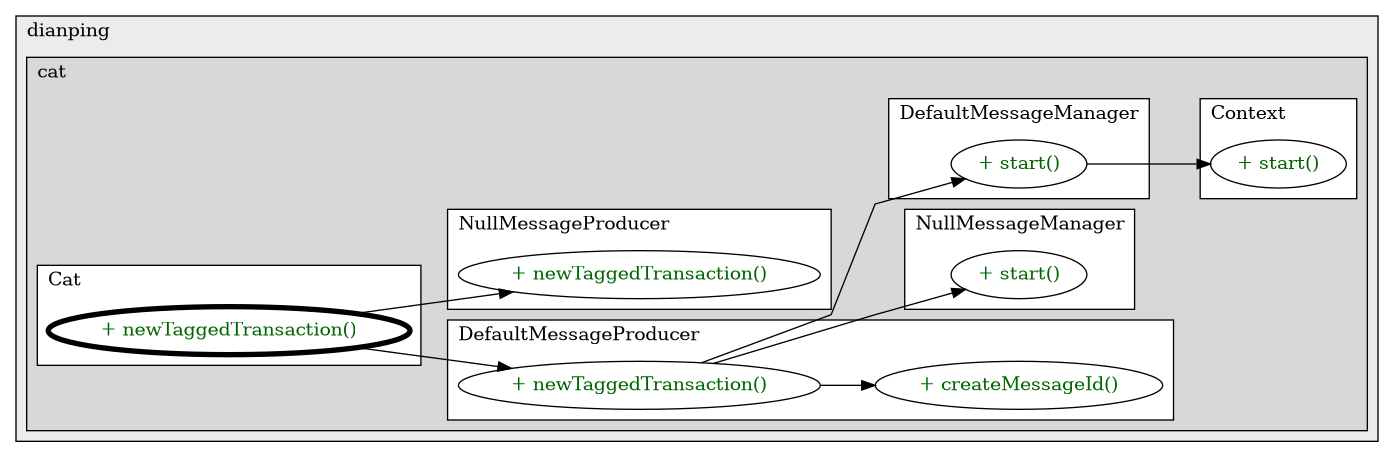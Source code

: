 @startuml

/' diagram meta data start
config=CallConfiguration;
{
  "rootMethod": "com.dianping.cat.Cat#newTaggedTransaction(String,String,String)",
  "projectClassification": {
    "searchMode": "OpenProject", // OpenProject, AllProjects
    "includedProjects": "",
    "pathEndKeywords": "*.impl",
    "isClientPath": "",
    "isClientName": "",
    "isTestPath": "",
    "isTestName": "",
    "isMappingPath": "",
    "isMappingName": "",
    "isDataAccessPath": "",
    "isDataAccessName": "",
    "isDataStructurePath": "",
    "isDataStructureName": "",
    "isInterfaceStructuresPath": "",
    "isInterfaceStructuresName": "",
    "isEntryPointPath": "",
    "isEntryPointName": ""
  },
  "graphRestriction": {
    "classPackageExcludeFilter": "",
    "classPackageIncludeFilter": "",
    "classNameExcludeFilter": "",
    "classNameIncludeFilter": "",
    "methodNameExcludeFilter": "",
    "methodNameIncludeFilter": "",
    "removeByInheritance": "", // inheritance/annotation based filtering is done in a second step
    "removeByAnnotation": "",
    "removeByClassPackage": "", // cleanup the graph after inheritance/annotation based filtering is done
    "removeByClassName": "",
    "cutMappings": false,
    "cutEnum": true,
    "cutTests": true,
    "cutClient": true,
    "cutDataAccess": true,
    "cutInterfaceStructures": true,
    "cutDataStructures": true,
    "cutGetterAndSetter": true,
    "cutConstructors": true
  },
  "graphTraversal": {
    "forwardDepth": 3,
    "backwardDepth": 3,
    "classPackageExcludeFilter": "",
    "classPackageIncludeFilter": "",
    "classNameExcludeFilter": "",
    "classNameIncludeFilter": "",
    "methodNameExcludeFilter": "",
    "methodNameIncludeFilter": "",
    "hideMappings": false,
    "hideDataStructures": false,
    "hidePrivateMethods": true,
    "hideInterfaceCalls": true, // indirection: implementation -> interface (is hidden) -> implementation
    "onlyShowApplicationEntryPoints": false // root node is included
  },
  "details": {
    "aggregation": "GroupByClass", // ByClass, GroupByClass, None
    "showMethodParametersTypes": false,
    "showMethodParametersNames": false,
    "showMethodReturnType": false,
    "showPackageLevels": 2,
    "showCallOrder": false,
    "edgeMode": "MethodsOnly", // TypesOnly, MethodsOnly, TypesAndMethods, MethodsAndDirectTypeUsage
    "showDetailedClassStructure": false
  },
  "rootClass": "com.dianping.cat.Cat"
}
diagram meta data end '/



digraph g {
    rankdir="LR"
    splines=polyline
    

'nodes 
subgraph cluster_231963676 { 
   	label=dianping
	labeljust=l
	fillcolor="#ececec"
	style=filled
   
   subgraph cluster_1054235340 { 
   	label=cat
	labeljust=l
	fillcolor="#d8d8d8"
	style=filled
   
   subgraph cluster_1235525822 { 
   	label=NullMessageManager
	labeljust=l
	fillcolor=white
	style=filled
   
   NullMessageManager982561799XXXstart1302014154[
	label="+ start()"
	style=filled
	fillcolor=white
	tooltip="NullMessageManager

&#10;		 Be triggered when a new transaction starts, whatever it's the root transaction or nested transaction.&#10;		&#10;		 @param transaction&#10;		 @param forked&#10;		"
	fontcolor=darkgreen
];
} 

subgraph cluster_1723658738 { 
   	label=DefaultMessageManager
	labeljust=l
	fillcolor=white
	style=filled
   
   DefaultMessageManager982561799XXXstart1302014154[
	label="+ start()"
	style=filled
	fillcolor=white
	tooltip="DefaultMessageManager

&#10;		 Be triggered when a new transaction starts, whatever it's the root transaction or nested transaction.&#10;		&#10;		 @param transaction&#10;		 @param forked&#10;		"
	fontcolor=darkgreen
];
} 

subgraph cluster_729580959 { 
   	label=Cat
	labeljust=l
	fillcolor=white
	style=filled
   
   Cat2002533913XXXnewTaggedTransaction924985979[
	label="+ newTaggedTransaction()"
	style=filled
	fillcolor=white
	tooltip="Cat

null"
	penwidth=4
	fontcolor=darkgreen
];
} 

subgraph cluster_766785005 { 
   	label=DefaultMessageProducer
	labeljust=l
	fillcolor=white
	style=filled
   
   DefaultMessageProducer982561799XXXcreateMessageId0[
	label="+ createMessageId()"
	style=filled
	fillcolor=white
	tooltip="DefaultMessageProducer

&#10;		 Create a new message id.&#10;		&#10;		 @return new message id&#10;		"
	fontcolor=darkgreen
];

DefaultMessageProducer982561799XXXnewTaggedTransaction924985979[
	label="+ newTaggedTransaction()"
	style=filled
	fillcolor=white
	tooltip="DefaultMessageProducer

&#10;		 Create a tagged transaction for another process or thread.&#10;		&#10;		 @param type transaction type&#10;		 @param name transaction name&#10;		 @param tag tag applied to the transaction&#10;		 @return tagged transaction&#10;		"
	fontcolor=darkgreen
];
} 

subgraph cluster_773623139 { 
   	label=NullMessageProducer
	labeljust=l
	fillcolor=white
	style=filled
   
   NullMessageProducer982561799XXXnewTaggedTransaction924985979[
	label="+ newTaggedTransaction()"
	style=filled
	fillcolor=white
	tooltip="NullMessageProducer

&#10;		 Create a tagged transaction for another process or thread.&#10;		&#10;		 @param type transaction type&#10;		 @param name transaction name&#10;		 @param tag tag applied to the transaction&#10;		 @return tagged transaction&#10;		"
	fontcolor=darkgreen
];
} 

subgraph cluster_967656045 { 
   	label=Context
	labeljust=l
	fillcolor=white
	style=filled
   
   Context1723658738XXXstart1302014154[
	label="+ start()"
	style=filled
	fillcolor=white
	tooltip="Context

null"
	fontcolor=darkgreen
];
} 
} 
} 

'edges    
Cat2002533913XXXnewTaggedTransaction924985979 -> DefaultMessageProducer982561799XXXnewTaggedTransaction924985979;
Cat2002533913XXXnewTaggedTransaction924985979 -> NullMessageProducer982561799XXXnewTaggedTransaction924985979;
DefaultMessageManager982561799XXXstart1302014154 -> Context1723658738XXXstart1302014154;
DefaultMessageProducer982561799XXXnewTaggedTransaction924985979 -> DefaultMessageManager982561799XXXstart1302014154;
DefaultMessageProducer982561799XXXnewTaggedTransaction924985979 -> DefaultMessageProducer982561799XXXcreateMessageId0;
DefaultMessageProducer982561799XXXnewTaggedTransaction924985979 -> NullMessageManager982561799XXXstart1302014154;
    
}
@enduml